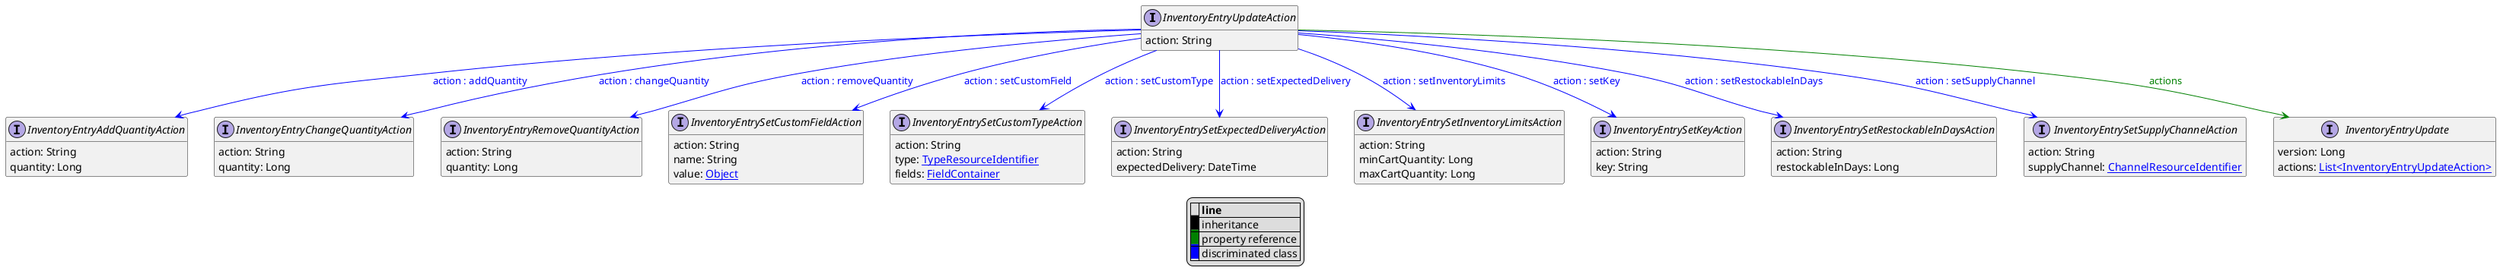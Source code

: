 @startuml

hide empty fields
hide empty methods
legend
|= |= line |
|<back:black>   </back>| inheritance |
|<back:green>   </back>| property reference |
|<back:blue>   </back>| discriminated class |
endlegend
interface InventoryEntryUpdateAction [[InventoryEntryUpdateAction.svg]]  {
    action: String
}


interface InventoryEntryAddQuantityAction [[InventoryEntryAddQuantityAction.svg]]  {
    action: String
    quantity: Long
}
interface InventoryEntryChangeQuantityAction [[InventoryEntryChangeQuantityAction.svg]]  {
    action: String
    quantity: Long
}
interface InventoryEntryRemoveQuantityAction [[InventoryEntryRemoveQuantityAction.svg]]  {
    action: String
    quantity: Long
}
interface InventoryEntrySetCustomFieldAction [[InventoryEntrySetCustomFieldAction.svg]]  {
    action: String
    name: String
    value: [[Object.svg Object]]
}
interface InventoryEntrySetCustomTypeAction [[InventoryEntrySetCustomTypeAction.svg]]  {
    action: String
    type: [[TypeResourceIdentifier.svg TypeResourceIdentifier]]
    fields: [[FieldContainer.svg FieldContainer]]
}
interface InventoryEntrySetExpectedDeliveryAction [[InventoryEntrySetExpectedDeliveryAction.svg]]  {
    action: String
    expectedDelivery: DateTime
}
interface InventoryEntrySetInventoryLimitsAction [[InventoryEntrySetInventoryLimitsAction.svg]]  {
    action: String
    minCartQuantity: Long
    maxCartQuantity: Long
}
interface InventoryEntrySetKeyAction [[InventoryEntrySetKeyAction.svg]]  {
    action: String
    key: String
}
interface InventoryEntrySetRestockableInDaysAction [[InventoryEntrySetRestockableInDaysAction.svg]]  {
    action: String
    restockableInDays: Long
}
interface InventoryEntrySetSupplyChannelAction [[InventoryEntrySetSupplyChannelAction.svg]]  {
    action: String
    supplyChannel: [[ChannelResourceIdentifier.svg ChannelResourceIdentifier]]
}
interface InventoryEntryUpdate [[InventoryEntryUpdate.svg]]  {
    version: Long
    actions: [[InventoryEntryUpdateAction.svg List<InventoryEntryUpdateAction>]]
}
InventoryEntryUpdateAction --> InventoryEntryAddQuantityAction #blue;text:blue : "action : addQuantity"
InventoryEntryUpdateAction --> InventoryEntryChangeQuantityAction #blue;text:blue : "action : changeQuantity"
InventoryEntryUpdateAction --> InventoryEntryRemoveQuantityAction #blue;text:blue : "action : removeQuantity"
InventoryEntryUpdateAction --> InventoryEntrySetCustomFieldAction #blue;text:blue : "action : setCustomField"
InventoryEntryUpdateAction --> InventoryEntrySetCustomTypeAction #blue;text:blue : "action : setCustomType"
InventoryEntryUpdateAction --> InventoryEntrySetExpectedDeliveryAction #blue;text:blue : "action : setExpectedDelivery"
InventoryEntryUpdateAction --> InventoryEntrySetInventoryLimitsAction #blue;text:blue : "action : setInventoryLimits"
InventoryEntryUpdateAction --> InventoryEntrySetKeyAction #blue;text:blue : "action : setKey"
InventoryEntryUpdateAction --> InventoryEntrySetRestockableInDaysAction #blue;text:blue : "action : setRestockableInDays"
InventoryEntryUpdateAction --> InventoryEntrySetSupplyChannelAction #blue;text:blue : "action : setSupplyChannel"
InventoryEntryUpdateAction --> InventoryEntryUpdate #green;text:green : "actions"
@enduml
